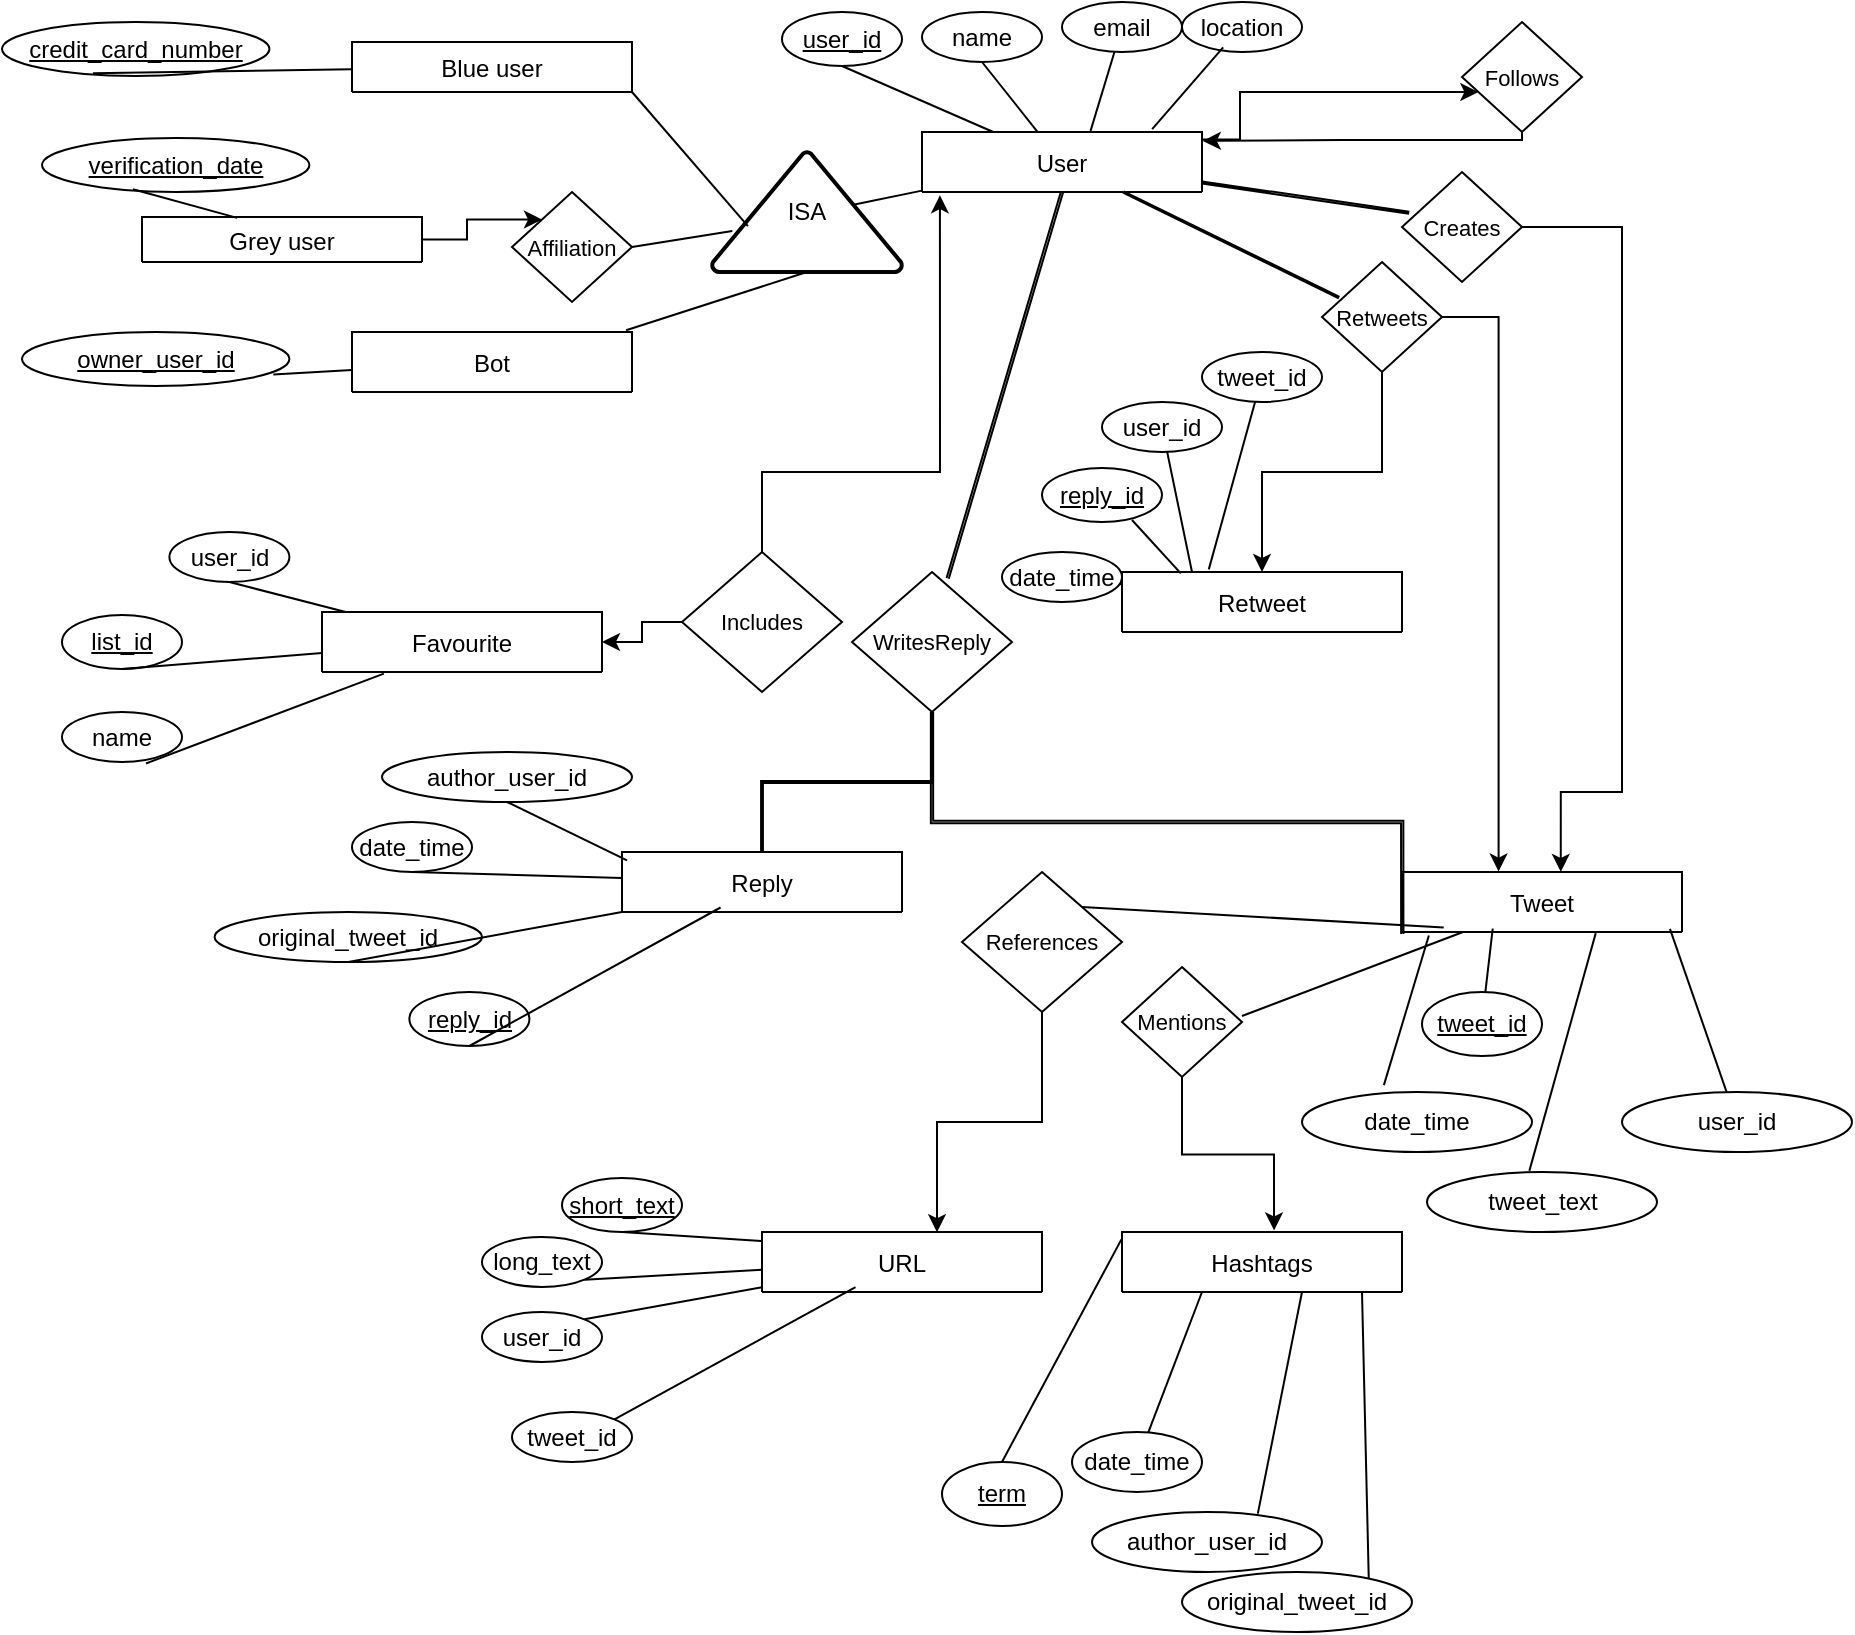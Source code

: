 <mxfile version="21.8.1" type="github">
  <diagram id="NhUPEk0FaMcbmMfJ17T6" name="Page-1">
    <mxGraphModel dx="860" dy="685" grid="1" gridSize="10" guides="1" tooltips="1" connect="1" arrows="1" fold="1" page="1" pageScale="1" pageWidth="850" pageHeight="1100" math="0" shadow="0">
      <root>
        <mxCell id="0" />
        <mxCell id="1" parent="0" />
        <mxCell id="NoShA8FLxkmNSl4R1kDr-106" style="edgeStyle=orthogonalEdgeStyle;rounded=0;orthogonalLoop=1;jettySize=auto;html=1;labelBackgroundColor=default;fontFamily=Helvetica;fontSize=11;fontColor=default;endArrow=classic;strokeColor=default;exitX=0.994;exitY=0.123;exitDx=0;exitDy=0;exitPerimeter=0;" parent="1" source="NoShA8FLxkmNSl4R1kDr-1" target="NoShA8FLxkmNSl4R1kDr-69" edge="1">
          <mxGeometry relative="1" as="geometry">
            <Array as="points">
              <mxPoint x="619" y="74" />
              <mxPoint x="619" y="50" />
            </Array>
          </mxGeometry>
        </mxCell>
        <mxCell id="NoShA8FLxkmNSl4R1kDr-1" value="User" style="swimlane;fontStyle=0;childLayout=stackLayout;horizontal=1;startSize=30;horizontalStack=0;resizeParent=1;resizeParentMax=0;resizeLast=0;collapsible=1;marginBottom=0;" parent="1" vertex="1">
          <mxGeometry x="460" y="70" width="140" height="30" as="geometry" />
        </mxCell>
        <mxCell id="NoShA8FLxkmNSl4R1kDr-7" value="Tweet" style="swimlane;fontStyle=0;childLayout=stackLayout;horizontal=1;startSize=30;horizontalStack=0;resizeParent=1;resizeParentMax=0;resizeLast=0;collapsible=1;marginBottom=0;" parent="1" vertex="1">
          <mxGeometry x="700" y="440" width="140" height="30" as="geometry" />
        </mxCell>
        <mxCell id="NoShA8FLxkmNSl4R1kDr-32" value="Favourite" style="swimlane;fontStyle=0;childLayout=stackLayout;horizontal=1;startSize=30;horizontalStack=0;resizeParent=1;resizeParentMax=0;resizeLast=0;collapsible=1;marginBottom=0;" parent="1" vertex="1">
          <mxGeometry x="160" y="310" width="140" height="30" as="geometry" />
        </mxCell>
        <mxCell id="NoShA8FLxkmNSl4R1kDr-37" value="Blue user" style="swimlane;fontStyle=0;childLayout=stackLayout;horizontal=1;startSize=30;horizontalStack=0;resizeParent=1;resizeParentMax=0;resizeLast=0;collapsible=1;marginBottom=0;" parent="1" vertex="1">
          <mxGeometry x="175" y="25" width="140" height="25" as="geometry" />
        </mxCell>
        <mxCell id="NoShA8FLxkmNSl4R1kDr-129" style="edgeStyle=orthogonalEdgeStyle;rounded=0;orthogonalLoop=1;jettySize=auto;html=1;entryX=0;entryY=0;entryDx=0;entryDy=0;labelBackgroundColor=default;fontFamily=Helvetica;fontSize=11;fontColor=default;endArrow=classic;strokeColor=default;" parent="1" source="NoShA8FLxkmNSl4R1kDr-42" target="NoShA8FLxkmNSl4R1kDr-61" edge="1">
          <mxGeometry relative="1" as="geometry" />
        </mxCell>
        <mxCell id="NoShA8FLxkmNSl4R1kDr-42" value="Grey user" style="swimlane;fontStyle=0;childLayout=stackLayout;horizontal=1;startSize=30;horizontalStack=0;resizeParent=1;resizeParentMax=0;resizeLast=0;collapsible=1;marginBottom=0;" parent="1" vertex="1">
          <mxGeometry x="70" y="112.5" width="140" height="22.5" as="geometry" />
        </mxCell>
        <mxCell id="NoShA8FLxkmNSl4R1kDr-44" value="Bot" style="swimlane;fontStyle=0;childLayout=stackLayout;horizontal=1;startSize=30;horizontalStack=0;resizeParent=1;resizeParentMax=0;resizeLast=0;collapsible=1;marginBottom=0;" parent="1" vertex="1">
          <mxGeometry x="175" y="170" width="140" height="30" as="geometry" />
        </mxCell>
        <mxCell id="NoShA8FLxkmNSl4R1kDr-47" value="ISA" style="strokeWidth=2;html=1;shape=mxgraph.flowchart.extract_or_measurement;whiteSpace=wrap;" parent="1" vertex="1">
          <mxGeometry x="355" y="80" width="95" height="60" as="geometry" />
        </mxCell>
        <mxCell id="NoShA8FLxkmNSl4R1kDr-55" value="" style="endArrow=none;html=1;rounded=0;labelBackgroundColor=default;fontFamily=Helvetica;fontSize=11;fontColor=default;strokeColor=default;entryX=0.189;entryY=0.617;entryDx=0;entryDy=0;entryPerimeter=0;exitX=1;exitY=1;exitDx=0;exitDy=0;" parent="1" target="NoShA8FLxkmNSl4R1kDr-47" edge="1" source="NoShA8FLxkmNSl4R1kDr-37">
          <mxGeometry width="50" height="50" relative="1" as="geometry">
            <mxPoint x="315" y="65" as="sourcePoint" />
            <mxPoint x="365" y="15" as="targetPoint" />
          </mxGeometry>
        </mxCell>
        <mxCell id="NoShA8FLxkmNSl4R1kDr-57" value="" style="endArrow=none;html=1;rounded=0;labelBackgroundColor=default;fontFamily=Helvetica;fontSize=11;fontColor=default;strokeColor=default;exitX=1;exitY=0.5;exitDx=0;exitDy=0;entryX=0.107;entryY=0.659;entryDx=0;entryDy=0;entryPerimeter=0;" parent="1" source="NoShA8FLxkmNSl4R1kDr-61" target="NoShA8FLxkmNSl4R1kDr-47" edge="1">
          <mxGeometry width="50" height="50" relative="1" as="geometry">
            <mxPoint x="325" y="75" as="sourcePoint" />
            <mxPoint x="375" y="125" as="targetPoint" />
          </mxGeometry>
        </mxCell>
        <mxCell id="NoShA8FLxkmNSl4R1kDr-60" value="" style="endArrow=none;html=1;rounded=0;labelBackgroundColor=default;fontFamily=Helvetica;fontSize=11;fontColor=default;strokeColor=default;exitX=0.744;exitY=0.439;exitDx=0;exitDy=0;exitPerimeter=0;" parent="1" source="NoShA8FLxkmNSl4R1kDr-47" target="NoShA8FLxkmNSl4R1kDr-1" edge="1">
          <mxGeometry width="50" height="50" relative="1" as="geometry">
            <mxPoint x="320" y="110" as="sourcePoint" />
            <mxPoint x="377.955" y="162.02" as="targetPoint" />
          </mxGeometry>
        </mxCell>
        <mxCell id="NoShA8FLxkmNSl4R1kDr-61" value="Affiliation" style="rhombus;whiteSpace=wrap;html=1;fontFamily=Helvetica;fontSize=11;fontColor=default;" parent="1" vertex="1">
          <mxGeometry x="255" y="100" width="60" height="55" as="geometry" />
        </mxCell>
        <mxCell id="NoShA8FLxkmNSl4R1kDr-66" value="" style="endArrow=none;html=1;rounded=0;labelBackgroundColor=default;fontFamily=Helvetica;fontSize=11;fontColor=default;strokeColor=default;exitX=0.5;exitY=1;exitDx=0;exitDy=0;exitPerimeter=0;entryX=0.979;entryY=-0.028;entryDx=0;entryDy=0;entryPerimeter=0;" parent="1" source="NoShA8FLxkmNSl4R1kDr-47" edge="1" target="NoShA8FLxkmNSl4R1kDr-44">
          <mxGeometry width="50" height="50" relative="1" as="geometry">
            <mxPoint x="497.52" y="162.42" as="sourcePoint" />
            <mxPoint x="402.5" y="160.0" as="targetPoint" />
          </mxGeometry>
        </mxCell>
        <mxCell id="NoShA8FLxkmNSl4R1kDr-104" style="edgeStyle=orthogonalEdgeStyle;rounded=0;orthogonalLoop=1;jettySize=auto;html=1;entryX=1.003;entryY=0.149;entryDx=0;entryDy=0;entryPerimeter=0;labelBackgroundColor=default;fontFamily=Helvetica;fontSize=11;fontColor=default;endArrow=classic;strokeColor=default;" parent="1" source="NoShA8FLxkmNSl4R1kDr-69" target="NoShA8FLxkmNSl4R1kDr-1" edge="1">
          <mxGeometry relative="1" as="geometry">
            <Array as="points">
              <mxPoint x="760" y="74" />
              <mxPoint x="670" y="74" />
            </Array>
          </mxGeometry>
        </mxCell>
        <mxCell id="NoShA8FLxkmNSl4R1kDr-69" value="Follows" style="rhombus;whiteSpace=wrap;html=1;fontFamily=Helvetica;fontSize=11;fontColor=default;" parent="1" vertex="1">
          <mxGeometry x="730" y="15" width="60" height="55" as="geometry" />
        </mxCell>
        <mxCell id="NoShA8FLxkmNSl4R1kDr-72" value="Reply" style="swimlane;fontStyle=0;childLayout=stackLayout;horizontal=1;startSize=30;horizontalStack=0;resizeParent=1;resizeParentMax=0;resizeLast=0;collapsible=1;marginBottom=0;" parent="1" vertex="1">
          <mxGeometry x="310" y="430" width="140" height="30" as="geometry" />
        </mxCell>
        <mxCell id="NoShA8FLxkmNSl4R1kDr-77" value="Retweet" style="swimlane;fontStyle=0;childLayout=stackLayout;horizontal=1;startSize=30;horizontalStack=0;resizeParent=1;resizeParentMax=0;resizeLast=0;collapsible=1;marginBottom=0;" parent="1" vertex="1">
          <mxGeometry x="560" y="290" width="140" height="30" as="geometry" />
        </mxCell>
        <mxCell id="NoShA8FLxkmNSl4R1kDr-82" value="Hashtags" style="swimlane;fontStyle=0;childLayout=stackLayout;horizontal=1;startSize=30;horizontalStack=0;resizeParent=1;resizeParentMax=0;resizeLast=0;collapsible=1;marginBottom=0;" parent="1" vertex="1">
          <mxGeometry x="560" y="620" width="140" height="30" as="geometry" />
        </mxCell>
        <mxCell id="NoShA8FLxkmNSl4R1kDr-88" value="URL" style="swimlane;fontStyle=0;childLayout=stackLayout;horizontal=1;startSize=30;horizontalStack=0;resizeParent=1;resizeParentMax=0;resizeLast=0;collapsible=1;marginBottom=0;" parent="1" vertex="1">
          <mxGeometry x="380" y="620" width="140" height="30" as="geometry" />
        </mxCell>
        <mxCell id="NoShA8FLxkmNSl4R1kDr-109" style="edgeStyle=orthogonalEdgeStyle;rounded=0;orthogonalLoop=1;jettySize=auto;html=1;entryX=0.567;entryY=-0.002;entryDx=0;entryDy=0;entryPerimeter=0;labelBackgroundColor=default;fontFamily=Helvetica;fontSize=11;fontColor=default;endArrow=classic;strokeColor=default;" parent="1" source="NoShA8FLxkmNSl4R1kDr-94" target="NoShA8FLxkmNSl4R1kDr-7" edge="1">
          <mxGeometry relative="1" as="geometry">
            <Array as="points">
              <mxPoint x="810" y="118" />
              <mxPoint x="810" y="400" />
              <mxPoint x="779" y="400" />
            </Array>
          </mxGeometry>
        </mxCell>
        <mxCell id="NoShA8FLxkmNSl4R1kDr-94" value="Creates" style="rhombus;whiteSpace=wrap;html=1;fontFamily=Helvetica;fontSize=11;fontColor=default;" parent="1" vertex="1">
          <mxGeometry x="700" y="90" width="60" height="55" as="geometry" />
        </mxCell>
        <mxCell id="NoShA8FLxkmNSl4R1kDr-111" style="edgeStyle=orthogonalEdgeStyle;rounded=0;orthogonalLoop=1;jettySize=auto;html=1;labelBackgroundColor=default;fontFamily=Helvetica;fontSize=11;fontColor=default;endArrow=classic;strokeColor=default;shape=link;width=0.924;" parent="1" source="NoShA8FLxkmNSl4R1kDr-95" target="NoShA8FLxkmNSl4R1kDr-72" edge="1">
          <mxGeometry relative="1" as="geometry" />
        </mxCell>
        <mxCell id="NoShA8FLxkmNSl4R1kDr-116" style="edgeStyle=orthogonalEdgeStyle;rounded=0;orthogonalLoop=1;jettySize=auto;html=1;entryX=0.001;entryY=0.033;entryDx=0;entryDy=0;entryPerimeter=0;labelBackgroundColor=default;fontFamily=Helvetica;fontSize=11;fontColor=default;endArrow=classic;strokeColor=default;shape=link;width=1.148;" parent="1" source="NoShA8FLxkmNSl4R1kDr-95" edge="1">
          <mxGeometry relative="1" as="geometry">
            <Array as="points">
              <mxPoint x="465" y="415" />
              <mxPoint x="700" y="415" />
            </Array>
            <mxPoint x="700.14" y="470.99" as="targetPoint" />
          </mxGeometry>
        </mxCell>
        <mxCell id="NoShA8FLxkmNSl4R1kDr-95" value="WritesReply" style="rhombus;whiteSpace=wrap;html=1;fontFamily=Helvetica;fontSize=11;fontColor=default;" parent="1" vertex="1">
          <mxGeometry x="425" y="290" width="80" height="70" as="geometry" />
        </mxCell>
        <mxCell id="NoShA8FLxkmNSl4R1kDr-118" style="edgeStyle=orthogonalEdgeStyle;rounded=0;orthogonalLoop=1;jettySize=auto;html=1;labelBackgroundColor=default;fontFamily=Helvetica;fontSize=11;fontColor=default;endArrow=classic;strokeColor=default;" parent="1" source="NoShA8FLxkmNSl4R1kDr-96" target="NoShA8FLxkmNSl4R1kDr-77" edge="1">
          <mxGeometry relative="1" as="geometry" />
        </mxCell>
        <mxCell id="NoShA8FLxkmNSl4R1kDr-121" style="edgeStyle=orthogonalEdgeStyle;rounded=0;orthogonalLoop=1;jettySize=auto;html=1;entryX=0.345;entryY=-0.007;entryDx=0;entryDy=0;entryPerimeter=0;labelBackgroundColor=default;fontFamily=Helvetica;fontSize=11;fontColor=default;endArrow=classic;strokeColor=default;" parent="1" source="NoShA8FLxkmNSl4R1kDr-96" target="NoShA8FLxkmNSl4R1kDr-7" edge="1">
          <mxGeometry relative="1" as="geometry">
            <Array as="points">
              <mxPoint x="748" y="163" />
            </Array>
          </mxGeometry>
        </mxCell>
        <mxCell id="NoShA8FLxkmNSl4R1kDr-96" value="Retweets" style="rhombus;whiteSpace=wrap;html=1;fontFamily=Helvetica;fontSize=11;fontColor=default;" parent="1" vertex="1">
          <mxGeometry x="660" y="135" width="60" height="55" as="geometry" />
        </mxCell>
        <mxCell id="NoShA8FLxkmNSl4R1kDr-123" style="edgeStyle=orthogonalEdgeStyle;rounded=0;orthogonalLoop=1;jettySize=auto;html=1;labelBackgroundColor=default;fontFamily=Helvetica;fontSize=11;fontColor=default;endArrow=classic;strokeColor=default;entryX=0.543;entryY=-0.027;entryDx=0;entryDy=0;entryPerimeter=0;" parent="1" source="NoShA8FLxkmNSl4R1kDr-97" target="NoShA8FLxkmNSl4R1kDr-82" edge="1">
          <mxGeometry relative="1" as="geometry" />
        </mxCell>
        <mxCell id="NoShA8FLxkmNSl4R1kDr-97" value="Mentions" style="rhombus;whiteSpace=wrap;html=1;fontFamily=Helvetica;fontSize=11;fontColor=default;" parent="1" vertex="1">
          <mxGeometry x="560" y="487.5" width="60" height="55" as="geometry" />
        </mxCell>
        <mxCell id="NoShA8FLxkmNSl4R1kDr-125" style="edgeStyle=orthogonalEdgeStyle;rounded=0;orthogonalLoop=1;jettySize=auto;html=1;entryX=0.625;entryY=0.004;entryDx=0;entryDy=0;entryPerimeter=0;labelBackgroundColor=default;fontFamily=Helvetica;fontSize=11;fontColor=default;endArrow=classic;strokeColor=default;" parent="1" source="NoShA8FLxkmNSl4R1kDr-98" target="NoShA8FLxkmNSl4R1kDr-88" edge="1">
          <mxGeometry relative="1" as="geometry" />
        </mxCell>
        <mxCell id="NoShA8FLxkmNSl4R1kDr-98" value="References" style="rhombus;whiteSpace=wrap;html=1;fontFamily=Helvetica;fontSize=11;fontColor=default;" parent="1" vertex="1">
          <mxGeometry x="480" y="440" width="80" height="70" as="geometry" />
        </mxCell>
        <mxCell id="NoShA8FLxkmNSl4R1kDr-127" style="edgeStyle=orthogonalEdgeStyle;rounded=0;orthogonalLoop=1;jettySize=auto;html=1;labelBackgroundColor=default;fontFamily=Helvetica;fontSize=11;fontColor=default;endArrow=classic;strokeColor=default;" parent="1" source="NoShA8FLxkmNSl4R1kDr-99" target="NoShA8FLxkmNSl4R1kDr-32" edge="1">
          <mxGeometry relative="1" as="geometry" />
        </mxCell>
        <mxCell id="NoShA8FLxkmNSl4R1kDr-130" style="edgeStyle=orthogonalEdgeStyle;rounded=0;orthogonalLoop=1;jettySize=auto;html=1;labelBackgroundColor=default;fontFamily=Helvetica;fontSize=11;fontColor=default;endArrow=classic;strokeColor=default;entryX=0.064;entryY=1.053;entryDx=0;entryDy=0;entryPerimeter=0;" parent="1" source="NoShA8FLxkmNSl4R1kDr-99" target="NoShA8FLxkmNSl4R1kDr-1" edge="1">
          <mxGeometry relative="1" as="geometry">
            <mxPoint x="487" y="130" as="targetPoint" />
            <Array as="points">
              <mxPoint x="380" y="240" />
              <mxPoint x="469" y="240" />
            </Array>
          </mxGeometry>
        </mxCell>
        <mxCell id="NoShA8FLxkmNSl4R1kDr-99" value="Includes" style="rhombus;whiteSpace=wrap;html=1;fontFamily=Helvetica;fontSize=11;fontColor=default;" parent="1" vertex="1">
          <mxGeometry x="340" y="280" width="80" height="70" as="geometry" />
        </mxCell>
        <mxCell id="NoShA8FLxkmNSl4R1kDr-108" value="" style="endArrow=none;html=1;rounded=0;labelBackgroundColor=default;fontFamily=Helvetica;fontSize=11;fontColor=default;strokeColor=default;entryX=0.06;entryY=0.37;entryDx=0;entryDy=0;entryPerimeter=0;shape=link;width=1.011;" parent="1" source="NoShA8FLxkmNSl4R1kDr-1" target="NoShA8FLxkmNSl4R1kDr-94" edge="1">
          <mxGeometry width="50" height="50" relative="1" as="geometry">
            <mxPoint x="621" y="122" as="sourcePoint" />
            <mxPoint x="689.32" y="121.679" as="targetPoint" />
          </mxGeometry>
        </mxCell>
        <mxCell id="NoShA8FLxkmNSl4R1kDr-110" value="" style="endArrow=none;html=1;rounded=0;labelBackgroundColor=default;fontFamily=Helvetica;fontSize=11;fontColor=default;strokeColor=default;exitX=0.5;exitY=1;exitDx=0;exitDy=0;entryX=0.598;entryY=0.046;entryDx=0;entryDy=0;entryPerimeter=0;shape=link;width=-1.163;" parent="1" source="NoShA8FLxkmNSl4R1kDr-1" target="NoShA8FLxkmNSl4R1kDr-95" edge="1">
          <mxGeometry width="50" height="50" relative="1" as="geometry">
            <mxPoint x="563.86" y="130.81" as="sourcePoint" />
            <mxPoint x="407.5" y="205" as="targetPoint" />
          </mxGeometry>
        </mxCell>
        <mxCell id="NoShA8FLxkmNSl4R1kDr-119" value="" style="endArrow=none;html=1;rounded=0;labelBackgroundColor=default;fontFamily=Helvetica;fontSize=11;fontColor=default;strokeColor=default;entryX=0.143;entryY=0.324;entryDx=0;entryDy=0;entryPerimeter=0;shape=link;width=-0.794;" parent="1" source="NoShA8FLxkmNSl4R1kDr-1" target="NoShA8FLxkmNSl4R1kDr-96" edge="1">
          <mxGeometry width="50" height="50" relative="1" as="geometry">
            <mxPoint x="620" y="115" as="sourcePoint" />
            <mxPoint x="702.62" y="145.0" as="targetPoint" />
          </mxGeometry>
        </mxCell>
        <mxCell id="NoShA8FLxkmNSl4R1kDr-122" value="" style="endArrow=none;html=1;rounded=0;labelBackgroundColor=default;fontFamily=Helvetica;fontSize=11;fontColor=default;strokeColor=default;" parent="1" source="NoShA8FLxkmNSl4R1kDr-7" edge="1">
          <mxGeometry width="50" height="50" relative="1" as="geometry">
            <mxPoint x="700" y="513.6" as="sourcePoint" />
            <mxPoint x="620" y="512" as="targetPoint" />
          </mxGeometry>
        </mxCell>
        <mxCell id="NoShA8FLxkmNSl4R1kDr-124" value="" style="endArrow=none;html=1;rounded=0;labelBackgroundColor=default;fontFamily=Helvetica;fontSize=11;fontColor=default;strokeColor=default;exitX=0.149;exitY=0.924;exitDx=0;exitDy=0;exitPerimeter=0;entryX=1;entryY=0;entryDx=0;entryDy=0;" parent="1" source="NoShA8FLxkmNSl4R1kDr-7" target="NoShA8FLxkmNSl4R1kDr-98" edge="1">
          <mxGeometry width="50" height="50" relative="1" as="geometry">
            <mxPoint x="699.02" y="497.45" as="sourcePoint" />
            <mxPoint x="540.98" y="460" as="targetPoint" />
          </mxGeometry>
        </mxCell>
        <mxCell id="Ekl_bZAu5pBXoRuvaroH-1" value="user_id" style="ellipse;whiteSpace=wrap;html=1;align=center;fontStyle=4;" vertex="1" parent="1">
          <mxGeometry x="390" y="10" width="60" height="27" as="geometry" />
        </mxCell>
        <mxCell id="Ekl_bZAu5pBXoRuvaroH-2" value="" style="endArrow=none;html=1;rounded=0;labelBackgroundColor=default;fontFamily=Helvetica;fontSize=11;fontColor=default;strokeColor=default;exitX=0.5;exitY=1;exitDx=0;exitDy=0;" edge="1" parent="1" source="Ekl_bZAu5pBXoRuvaroH-1" target="NoShA8FLxkmNSl4R1kDr-1">
          <mxGeometry width="50" height="50" relative="1" as="geometry">
            <mxPoint x="436" y="116" as="sourcePoint" />
            <mxPoint x="490" y="133" as="targetPoint" />
          </mxGeometry>
        </mxCell>
        <mxCell id="Ekl_bZAu5pBXoRuvaroH-3" value="name" style="ellipse;whiteSpace=wrap;html=1;align=center;" vertex="1" parent="1">
          <mxGeometry x="460" y="10" width="60" height="25" as="geometry" />
        </mxCell>
        <mxCell id="Ekl_bZAu5pBXoRuvaroH-4" value="" style="endArrow=none;html=1;rounded=0;labelBackgroundColor=default;fontFamily=Helvetica;fontSize=11;fontColor=default;strokeColor=default;exitX=0.5;exitY=1;exitDx=0;exitDy=0;entryX=0.414;entryY=0.005;entryDx=0;entryDy=0;entryPerimeter=0;" edge="1" parent="1" source="Ekl_bZAu5pBXoRuvaroH-3" target="NoShA8FLxkmNSl4R1kDr-1">
          <mxGeometry width="50" height="50" relative="1" as="geometry">
            <mxPoint x="520" y="40" as="sourcePoint" />
            <mxPoint x="567" y="73" as="targetPoint" />
          </mxGeometry>
        </mxCell>
        <mxCell id="Ekl_bZAu5pBXoRuvaroH-5" value="email" style="ellipse;whiteSpace=wrap;html=1;align=center;" vertex="1" parent="1">
          <mxGeometry x="530" y="5" width="60" height="25" as="geometry" />
        </mxCell>
        <mxCell id="Ekl_bZAu5pBXoRuvaroH-6" value="" style="endArrow=none;html=1;rounded=0;labelBackgroundColor=default;fontFamily=Helvetica;fontSize=11;fontColor=default;strokeColor=default;entryX=0.602;entryY=-0.019;entryDx=0;entryDy=0;entryPerimeter=0;" edge="1" parent="1" source="Ekl_bZAu5pBXoRuvaroH-5" target="NoShA8FLxkmNSl4R1kDr-1">
          <mxGeometry width="50" height="50" relative="1" as="geometry">
            <mxPoint x="540" y="45" as="sourcePoint" />
            <mxPoint x="548" y="80" as="targetPoint" />
          </mxGeometry>
        </mxCell>
        <mxCell id="Ekl_bZAu5pBXoRuvaroH-7" value="location" style="ellipse;whiteSpace=wrap;html=1;align=center;" vertex="1" parent="1">
          <mxGeometry x="590" y="5" width="60" height="25" as="geometry" />
        </mxCell>
        <mxCell id="Ekl_bZAu5pBXoRuvaroH-8" value="" style="endArrow=none;html=1;rounded=0;labelBackgroundColor=default;fontFamily=Helvetica;fontSize=11;fontColor=default;strokeColor=default;entryX=0.822;entryY=-0.048;entryDx=0;entryDy=0;entryPerimeter=0;exitX=0.343;exitY=0.909;exitDx=0;exitDy=0;exitPerimeter=0;" edge="1" parent="1" source="Ekl_bZAu5pBXoRuvaroH-7" target="NoShA8FLxkmNSl4R1kDr-1">
          <mxGeometry width="50" height="50" relative="1" as="geometry">
            <mxPoint x="600" y="45" as="sourcePoint" />
            <mxPoint x="624" y="69" as="targetPoint" />
          </mxGeometry>
        </mxCell>
        <mxCell id="Ekl_bZAu5pBXoRuvaroH-9" value="date_time" style="ellipse;whiteSpace=wrap;html=1;align=center;" vertex="1" parent="1">
          <mxGeometry x="500" y="280" width="60" height="25" as="geometry" />
        </mxCell>
        <mxCell id="Ekl_bZAu5pBXoRuvaroH-10" value="" style="endArrow=none;html=1;rounded=0;labelBackgroundColor=default;fontFamily=Helvetica;fontSize=11;fontColor=default;strokeColor=default;" edge="1" parent="1" source="Ekl_bZAu5pBXoRuvaroH-9" target="NoShA8FLxkmNSl4R1kDr-77">
          <mxGeometry width="50" height="50" relative="1" as="geometry">
            <mxPoint x="680" y="266" as="sourcePoint" />
            <mxPoint x="704" y="290" as="targetPoint" />
          </mxGeometry>
        </mxCell>
        <mxCell id="Ekl_bZAu5pBXoRuvaroH-12" value="user_id" style="ellipse;whiteSpace=wrap;html=1;align=center;" vertex="1" parent="1">
          <mxGeometry x="550" y="205" width="60" height="25" as="geometry" />
        </mxCell>
        <mxCell id="Ekl_bZAu5pBXoRuvaroH-13" value="" style="endArrow=none;html=1;rounded=0;labelBackgroundColor=default;fontFamily=Helvetica;fontSize=11;fontColor=default;strokeColor=default;entryX=0.25;entryY=0;entryDx=0;entryDy=0;" edge="1" parent="1" source="Ekl_bZAu5pBXoRuvaroH-12" target="NoShA8FLxkmNSl4R1kDr-77">
          <mxGeometry width="50" height="50" relative="1" as="geometry">
            <mxPoint x="540" y="210" as="sourcePoint" />
            <mxPoint x="564" y="234" as="targetPoint" />
          </mxGeometry>
        </mxCell>
        <mxCell id="Ekl_bZAu5pBXoRuvaroH-14" value="tweet_id" style="ellipse;whiteSpace=wrap;html=1;align=center;" vertex="1" parent="1">
          <mxGeometry x="600" y="180" width="60" height="25" as="geometry" />
        </mxCell>
        <mxCell id="Ekl_bZAu5pBXoRuvaroH-15" value="" style="endArrow=none;html=1;rounded=0;labelBackgroundColor=default;fontFamily=Helvetica;fontSize=11;fontColor=default;strokeColor=default;entryX=0.31;entryY=-0.044;entryDx=0;entryDy=0;entryPerimeter=0;" edge="1" parent="1" source="Ekl_bZAu5pBXoRuvaroH-14" target="NoShA8FLxkmNSl4R1kDr-77">
          <mxGeometry width="50" height="50" relative="1" as="geometry">
            <mxPoint x="590" y="175" as="sourcePoint" />
            <mxPoint x="645" y="205" as="targetPoint" />
          </mxGeometry>
        </mxCell>
        <mxCell id="Ekl_bZAu5pBXoRuvaroH-16" value="reply_id" style="ellipse;whiteSpace=wrap;html=1;align=center;fontStyle=4;" vertex="1" parent="1">
          <mxGeometry x="520" y="238" width="60" height="27" as="geometry" />
        </mxCell>
        <mxCell id="Ekl_bZAu5pBXoRuvaroH-17" value="" style="endArrow=none;html=1;rounded=0;labelBackgroundColor=default;fontFamily=Helvetica;fontSize=11;fontColor=default;strokeColor=default;entryX=0.75;entryY=0.963;entryDx=0;entryDy=0;entryPerimeter=0;exitX=0.21;exitY=0.022;exitDx=0;exitDy=0;exitPerimeter=0;" edge="1" parent="1" source="NoShA8FLxkmNSl4R1kDr-77" target="Ekl_bZAu5pBXoRuvaroH-16">
          <mxGeometry width="50" height="50" relative="1" as="geometry">
            <mxPoint x="716.053" y="410" as="sourcePoint" />
            <mxPoint x="615" y="250" as="targetPoint" />
          </mxGeometry>
        </mxCell>
        <mxCell id="Ekl_bZAu5pBXoRuvaroH-19" value="credit_card_number" style="ellipse;whiteSpace=wrap;html=1;align=center;fontStyle=4;" vertex="1" parent="1">
          <mxGeometry y="15" width="133.7" height="27" as="geometry" />
        </mxCell>
        <mxCell id="Ekl_bZAu5pBXoRuvaroH-20" value="" style="endArrow=none;html=1;rounded=0;labelBackgroundColor=default;fontFamily=Helvetica;fontSize=11;fontColor=default;strokeColor=default;exitX=0.34;exitY=0.949;exitDx=0;exitDy=0;exitPerimeter=0;" edge="1" parent="1" source="Ekl_bZAu5pBXoRuvaroH-19" target="NoShA8FLxkmNSl4R1kDr-37">
          <mxGeometry width="50" height="50" relative="1" as="geometry">
            <mxPoint x="-10.0" y="25.66" as="sourcePoint" />
            <mxPoint x="209.7" y="80" as="targetPoint" />
          </mxGeometry>
        </mxCell>
        <mxCell id="Ekl_bZAu5pBXoRuvaroH-21" value="verification_date" style="ellipse;whiteSpace=wrap;html=1;align=center;fontStyle=4;" vertex="1" parent="1">
          <mxGeometry x="20" y="73" width="133.7" height="27" as="geometry" />
        </mxCell>
        <mxCell id="Ekl_bZAu5pBXoRuvaroH-22" value="" style="endArrow=none;html=1;rounded=0;labelBackgroundColor=default;fontFamily=Helvetica;fontSize=11;fontColor=default;strokeColor=default;exitX=0.34;exitY=0.949;exitDx=0;exitDy=0;exitPerimeter=0;entryX=0.34;entryY=0.02;entryDx=0;entryDy=0;entryPerimeter=0;" edge="1" parent="1" source="Ekl_bZAu5pBXoRuvaroH-21" target="NoShA8FLxkmNSl4R1kDr-42">
          <mxGeometry width="50" height="50" relative="1" as="geometry">
            <mxPoint x="-5.684e-14" y="63.66" as="sourcePoint" />
            <mxPoint x="185" y="77" as="targetPoint" />
          </mxGeometry>
        </mxCell>
        <mxCell id="Ekl_bZAu5pBXoRuvaroH-23" value="owner_user_id" style="ellipse;whiteSpace=wrap;html=1;align=center;fontStyle=4;" vertex="1" parent="1">
          <mxGeometry x="10" y="170" width="133.7" height="27" as="geometry" />
        </mxCell>
        <mxCell id="Ekl_bZAu5pBXoRuvaroH-24" value="" style="endArrow=none;html=1;rounded=0;labelBackgroundColor=default;fontFamily=Helvetica;fontSize=11;fontColor=default;strokeColor=default;exitX=0.94;exitY=0.786;exitDx=0;exitDy=0;exitPerimeter=0;" edge="1" parent="1" source="Ekl_bZAu5pBXoRuvaroH-23" target="NoShA8FLxkmNSl4R1kDr-44">
          <mxGeometry width="50" height="50" relative="1" as="geometry">
            <mxPoint x="10.0" y="170.66" as="sourcePoint" />
            <mxPoint x="128" y="220" as="targetPoint" />
          </mxGeometry>
        </mxCell>
        <mxCell id="Ekl_bZAu5pBXoRuvaroH-25" value="list_id" style="ellipse;whiteSpace=wrap;html=1;align=center;fontStyle=4;" vertex="1" parent="1">
          <mxGeometry x="30" y="311.5" width="60" height="27" as="geometry" />
        </mxCell>
        <mxCell id="Ekl_bZAu5pBXoRuvaroH-26" value="" style="endArrow=none;html=1;rounded=0;labelBackgroundColor=default;fontFamily=Helvetica;fontSize=11;fontColor=default;strokeColor=default;exitX=0.5;exitY=1;exitDx=0;exitDy=0;" edge="1" parent="1" source="Ekl_bZAu5pBXoRuvaroH-25" target="NoShA8FLxkmNSl4R1kDr-32">
          <mxGeometry width="50" height="50" relative="1" as="geometry">
            <mxPoint x="136" y="371" as="sourcePoint" />
            <mxPoint x="196" y="325" as="targetPoint" />
          </mxGeometry>
        </mxCell>
        <mxCell id="Ekl_bZAu5pBXoRuvaroH-27" value="name" style="ellipse;whiteSpace=wrap;html=1;align=center;" vertex="1" parent="1">
          <mxGeometry x="30" y="360" width="60" height="25" as="geometry" />
        </mxCell>
        <mxCell id="Ekl_bZAu5pBXoRuvaroH-28" value="" style="endArrow=none;html=1;rounded=0;labelBackgroundColor=default;fontFamily=Helvetica;fontSize=11;fontColor=default;strokeColor=default;exitX=0.7;exitY=1.029;exitDx=0;exitDy=0;entryX=0.221;entryY=1.028;entryDx=0;entryDy=0;entryPerimeter=0;exitPerimeter=0;" edge="1" parent="1" source="Ekl_bZAu5pBXoRuvaroH-27" target="NoShA8FLxkmNSl4R1kDr-32">
          <mxGeometry width="50" height="50" relative="1" as="geometry">
            <mxPoint x="-193" y="602.5" as="sourcePoint" />
            <mxPoint x="175" y="350" as="targetPoint" />
          </mxGeometry>
        </mxCell>
        <mxCell id="Ekl_bZAu5pBXoRuvaroH-29" value="user_id" style="ellipse;whiteSpace=wrap;html=1;align=center;" vertex="1" parent="1">
          <mxGeometry x="83.7" y="270" width="60" height="25" as="geometry" />
        </mxCell>
        <mxCell id="Ekl_bZAu5pBXoRuvaroH-30" value="" style="endArrow=none;html=1;rounded=0;labelBackgroundColor=default;fontFamily=Helvetica;fontSize=11;fontColor=default;strokeColor=default;exitX=0.5;exitY=1;exitDx=0;exitDy=0;" edge="1" parent="1" source="Ekl_bZAu5pBXoRuvaroH-29" target="NoShA8FLxkmNSl4R1kDr-32">
          <mxGeometry width="50" height="50" relative="1" as="geometry">
            <mxPoint x="80" y="370" as="sourcePoint" />
            <mxPoint x="78" y="400" as="targetPoint" />
          </mxGeometry>
        </mxCell>
        <mxCell id="Ekl_bZAu5pBXoRuvaroH-31" value="date_time" style="ellipse;whiteSpace=wrap;html=1;align=center;" vertex="1" parent="1">
          <mxGeometry x="175" y="415" width="60" height="25" as="geometry" />
        </mxCell>
        <mxCell id="Ekl_bZAu5pBXoRuvaroH-32" value="" style="endArrow=none;html=1;rounded=0;labelBackgroundColor=default;fontFamily=Helvetica;fontSize=11;fontColor=default;strokeColor=default;exitX=0.5;exitY=1;exitDx=0;exitDy=0;" edge="1" parent="1" source="Ekl_bZAu5pBXoRuvaroH-31" target="NoShA8FLxkmNSl4R1kDr-72">
          <mxGeometry width="50" height="50" relative="1" as="geometry">
            <mxPoint x="206.3" y="500" as="sourcePoint" />
            <mxPoint x="298.3" y="440" as="targetPoint" />
          </mxGeometry>
        </mxCell>
        <mxCell id="Ekl_bZAu5pBXoRuvaroH-33" value="author_user_id" style="ellipse;whiteSpace=wrap;html=1;align=center;" vertex="1" parent="1">
          <mxGeometry x="190" y="380" width="125" height="25" as="geometry" />
        </mxCell>
        <mxCell id="Ekl_bZAu5pBXoRuvaroH-34" value="" style="endArrow=none;html=1;rounded=0;labelBackgroundColor=default;fontFamily=Helvetica;fontSize=11;fontColor=default;strokeColor=default;exitX=0.5;exitY=1;exitDx=0;exitDy=0;entryX=0.018;entryY=0.141;entryDx=0;entryDy=0;entryPerimeter=0;" edge="1" parent="1" source="Ekl_bZAu5pBXoRuvaroH-33" target="NoShA8FLxkmNSl4R1kDr-72">
          <mxGeometry width="50" height="50" relative="1" as="geometry">
            <mxPoint x="100" y="390" as="sourcePoint" />
            <mxPoint x="192" y="330" as="targetPoint" />
          </mxGeometry>
        </mxCell>
        <mxCell id="Ekl_bZAu5pBXoRuvaroH-37" value="original_tweet_id" style="ellipse;whiteSpace=wrap;html=1;align=center;" vertex="1" parent="1">
          <mxGeometry x="106.3" y="460" width="133.7" height="25" as="geometry" />
        </mxCell>
        <mxCell id="Ekl_bZAu5pBXoRuvaroH-38" value="" style="endArrow=none;html=1;rounded=0;labelBackgroundColor=default;fontFamily=Helvetica;fontSize=11;fontColor=default;strokeColor=default;exitX=0.5;exitY=1;exitDx=0;exitDy=0;entryX=0;entryY=1;entryDx=0;entryDy=0;" edge="1" parent="1" source="Ekl_bZAu5pBXoRuvaroH-37" target="NoShA8FLxkmNSl4R1kDr-72">
          <mxGeometry width="50" height="50" relative="1" as="geometry">
            <mxPoint x="175" y="571" as="sourcePoint" />
            <mxPoint x="278.7" y="550" as="targetPoint" />
          </mxGeometry>
        </mxCell>
        <mxCell id="Ekl_bZAu5pBXoRuvaroH-39" value="reply_id" style="ellipse;whiteSpace=wrap;html=1;align=center;fontStyle=4;" vertex="1" parent="1">
          <mxGeometry x="203.7" y="500" width="60" height="27" as="geometry" />
        </mxCell>
        <mxCell id="Ekl_bZAu5pBXoRuvaroH-40" value="" style="endArrow=none;html=1;rounded=0;labelBackgroundColor=default;fontFamily=Helvetica;fontSize=11;fontColor=default;strokeColor=default;exitX=0.5;exitY=1;exitDx=0;exitDy=0;entryX=0.352;entryY=0.925;entryDx=0;entryDy=0;entryPerimeter=0;" edge="1" parent="1" source="Ekl_bZAu5pBXoRuvaroH-39" target="NoShA8FLxkmNSl4R1kDr-72">
          <mxGeometry width="50" height="50" relative="1" as="geometry">
            <mxPoint x="266" y="596.5" as="sourcePoint" />
            <mxPoint x="349.48" y="488.68" as="targetPoint" />
          </mxGeometry>
        </mxCell>
        <mxCell id="Ekl_bZAu5pBXoRuvaroH-41" value="short_text" style="ellipse;whiteSpace=wrap;html=1;align=center;fontStyle=4;" vertex="1" parent="1">
          <mxGeometry x="280" y="593" width="60" height="27" as="geometry" />
        </mxCell>
        <mxCell id="Ekl_bZAu5pBXoRuvaroH-42" value="" style="endArrow=none;html=1;rounded=0;labelBackgroundColor=default;fontFamily=Helvetica;fontSize=11;fontColor=default;strokeColor=default;exitX=0.5;exitY=1;exitDx=0;exitDy=0;entryX=-0.003;entryY=0.152;entryDx=0;entryDy=0;entryPerimeter=0;" edge="1" parent="1" source="Ekl_bZAu5pBXoRuvaroH-41" target="NoShA8FLxkmNSl4R1kDr-88">
          <mxGeometry width="50" height="50" relative="1" as="geometry">
            <mxPoint x="287" y="888.5" as="sourcePoint" />
            <mxPoint x="380" y="750" as="targetPoint" />
          </mxGeometry>
        </mxCell>
        <mxCell id="Ekl_bZAu5pBXoRuvaroH-44" value="" style="endArrow=none;html=1;rounded=0;labelBackgroundColor=default;fontFamily=Helvetica;fontSize=11;fontColor=default;strokeColor=default;exitX=1;exitY=1;exitDx=0;exitDy=0;" edge="1" parent="1" source="Ekl_bZAu5pBXoRuvaroH-45" target="NoShA8FLxkmNSl4R1kDr-88">
          <mxGeometry width="50" height="50" relative="1" as="geometry">
            <mxPoint x="240" y="667" as="sourcePoint" />
            <mxPoint x="446.3" y="664.013" as="targetPoint" />
          </mxGeometry>
        </mxCell>
        <mxCell id="Ekl_bZAu5pBXoRuvaroH-45" value="long_text" style="ellipse;whiteSpace=wrap;html=1;align=center;" vertex="1" parent="1">
          <mxGeometry x="240" y="622.5" width="60" height="25" as="geometry" />
        </mxCell>
        <mxCell id="Ekl_bZAu5pBXoRuvaroH-46" value="user_id" style="ellipse;whiteSpace=wrap;html=1;align=center;" vertex="1" parent="1">
          <mxGeometry x="240" y="660" width="60" height="25" as="geometry" />
        </mxCell>
        <mxCell id="Ekl_bZAu5pBXoRuvaroH-47" value="tweet_id" style="ellipse;whiteSpace=wrap;html=1;align=center;" vertex="1" parent="1">
          <mxGeometry x="255" y="710" width="60" height="25" as="geometry" />
        </mxCell>
        <mxCell id="Ekl_bZAu5pBXoRuvaroH-48" value="" style="endArrow=none;html=1;rounded=0;labelBackgroundColor=default;fontFamily=Helvetica;fontSize=11;fontColor=default;strokeColor=default;exitX=1;exitY=0;exitDx=0;exitDy=0;" edge="1" parent="1" source="Ekl_bZAu5pBXoRuvaroH-46" target="NoShA8FLxkmNSl4R1kDr-88">
          <mxGeometry width="50" height="50" relative="1" as="geometry">
            <mxPoint x="242" y="651" as="sourcePoint" />
            <mxPoint x="390" y="647" as="targetPoint" />
          </mxGeometry>
        </mxCell>
        <mxCell id="Ekl_bZAu5pBXoRuvaroH-49" value="" style="endArrow=none;html=1;rounded=0;labelBackgroundColor=default;fontFamily=Helvetica;fontSize=11;fontColor=default;strokeColor=default;exitX=1;exitY=0;exitDx=0;exitDy=0;entryX=0.334;entryY=0.92;entryDx=0;entryDy=0;entryPerimeter=0;" edge="1" parent="1" source="Ekl_bZAu5pBXoRuvaroH-47" target="NoShA8FLxkmNSl4R1kDr-88">
          <mxGeometry width="50" height="50" relative="1" as="geometry">
            <mxPoint x="252" y="704" as="sourcePoint" />
            <mxPoint x="407" y="660" as="targetPoint" />
          </mxGeometry>
        </mxCell>
        <mxCell id="Ekl_bZAu5pBXoRuvaroH-51" value="term" style="ellipse;whiteSpace=wrap;html=1;align=center;fontStyle=4;" vertex="1" parent="1">
          <mxGeometry x="470" y="735" width="60" height="32" as="geometry" />
        </mxCell>
        <mxCell id="Ekl_bZAu5pBXoRuvaroH-52" value="" style="endArrow=none;html=1;rounded=0;labelBackgroundColor=default;fontFamily=Helvetica;fontSize=11;fontColor=default;strokeColor=default;exitX=0.5;exitY=0;exitDx=0;exitDy=0;entryX=-0.002;entryY=0.123;entryDx=0;entryDy=0;entryPerimeter=0;" edge="1" parent="1" source="Ekl_bZAu5pBXoRuvaroH-51" target="NoShA8FLxkmNSl4R1kDr-82">
          <mxGeometry width="50" height="50" relative="1" as="geometry">
            <mxPoint x="447" y="1033.5" as="sourcePoint" />
            <mxPoint x="540" y="770" as="targetPoint" />
          </mxGeometry>
        </mxCell>
        <mxCell id="Ekl_bZAu5pBXoRuvaroH-53" value="date_time" style="ellipse;whiteSpace=wrap;html=1;align=center;" vertex="1" parent="1">
          <mxGeometry x="535" y="720" width="65" height="30" as="geometry" />
        </mxCell>
        <mxCell id="Ekl_bZAu5pBXoRuvaroH-54" value="author_user_id" style="ellipse;whiteSpace=wrap;html=1;align=center;" vertex="1" parent="1">
          <mxGeometry x="545" y="760" width="115" height="30" as="geometry" />
        </mxCell>
        <mxCell id="Ekl_bZAu5pBXoRuvaroH-55" value="original_tweet_id" style="ellipse;whiteSpace=wrap;html=1;align=center;" vertex="1" parent="1">
          <mxGeometry x="590" y="790" width="115" height="30" as="geometry" />
        </mxCell>
        <mxCell id="Ekl_bZAu5pBXoRuvaroH-56" value="" style="endArrow=none;html=1;rounded=0;labelBackgroundColor=default;fontFamily=Helvetica;fontSize=11;fontColor=default;strokeColor=default;" edge="1" parent="1" source="Ekl_bZAu5pBXoRuvaroH-53">
          <mxGeometry width="50" height="50" relative="1" as="geometry">
            <mxPoint x="480" y="748" as="sourcePoint" />
            <mxPoint x="600" y="650" as="targetPoint" />
          </mxGeometry>
        </mxCell>
        <mxCell id="Ekl_bZAu5pBXoRuvaroH-57" value="" style="endArrow=none;html=1;rounded=0;labelBackgroundColor=default;fontFamily=Helvetica;fontSize=11;fontColor=default;strokeColor=default;exitX=0.721;exitY=0.027;exitDx=0;exitDy=0;exitPerimeter=0;" edge="1" parent="1" source="Ekl_bZAu5pBXoRuvaroH-54">
          <mxGeometry width="50" height="50" relative="1" as="geometry">
            <mxPoint x="575" y="730" as="sourcePoint" />
            <mxPoint x="650" y="650" as="targetPoint" />
          </mxGeometry>
        </mxCell>
        <mxCell id="Ekl_bZAu5pBXoRuvaroH-58" value="" style="endArrow=none;html=1;rounded=0;labelBackgroundColor=default;fontFamily=Helvetica;fontSize=11;fontColor=default;strokeColor=default;exitX=0.812;exitY=0.113;exitDx=0;exitDy=0;exitPerimeter=0;" edge="1" parent="1" source="Ekl_bZAu5pBXoRuvaroH-55">
          <mxGeometry width="50" height="50" relative="1" as="geometry">
            <mxPoint x="585" y="740" as="sourcePoint" />
            <mxPoint x="680" y="650" as="targetPoint" />
          </mxGeometry>
        </mxCell>
        <mxCell id="Ekl_bZAu5pBXoRuvaroH-59" value="date_time" style="ellipse;whiteSpace=wrap;html=1;align=center;" vertex="1" parent="1">
          <mxGeometry x="650" y="550" width="115" height="30" as="geometry" />
        </mxCell>
        <mxCell id="Ekl_bZAu5pBXoRuvaroH-60" value="tweet_id" style="ellipse;whiteSpace=wrap;html=1;align=center;fontStyle=4;" vertex="1" parent="1">
          <mxGeometry x="710" y="500" width="60" height="32" as="geometry" />
        </mxCell>
        <mxCell id="Ekl_bZAu5pBXoRuvaroH-61" value="tweet_text" style="ellipse;whiteSpace=wrap;html=1;align=center;" vertex="1" parent="1">
          <mxGeometry x="712.5" y="590" width="115" height="30" as="geometry" />
        </mxCell>
        <mxCell id="Ekl_bZAu5pBXoRuvaroH-62" value="user_id" style="ellipse;whiteSpace=wrap;html=1;align=center;" vertex="1" parent="1">
          <mxGeometry x="810" y="550" width="115" height="30" as="geometry" />
        </mxCell>
        <mxCell id="Ekl_bZAu5pBXoRuvaroH-63" value="" style="endArrow=none;html=1;rounded=0;labelBackgroundColor=default;fontFamily=Helvetica;fontSize=11;fontColor=default;strokeColor=default;exitX=0.096;exitY=1.057;exitDx=0;exitDy=0;exitPerimeter=0;entryX=0.356;entryY=-0.114;entryDx=0;entryDy=0;entryPerimeter=0;" edge="1" parent="1" source="NoShA8FLxkmNSl4R1kDr-7" target="Ekl_bZAu5pBXoRuvaroH-59">
          <mxGeometry width="50" height="50" relative="1" as="geometry">
            <mxPoint x="750.54" y="591.71" as="sourcePoint" />
            <mxPoint x="630" y="522" as="targetPoint" />
          </mxGeometry>
        </mxCell>
        <mxCell id="Ekl_bZAu5pBXoRuvaroH-64" value="" style="endArrow=none;html=1;rounded=0;labelBackgroundColor=default;fontFamily=Helvetica;fontSize=11;fontColor=default;strokeColor=default;exitX=0.324;exitY=0.943;exitDx=0;exitDy=0;exitPerimeter=0;" edge="1" parent="1" source="NoShA8FLxkmNSl4R1kDr-7" target="Ekl_bZAu5pBXoRuvaroH-60">
          <mxGeometry width="50" height="50" relative="1" as="geometry">
            <mxPoint x="723" y="482" as="sourcePoint" />
            <mxPoint x="701" y="557" as="targetPoint" />
          </mxGeometry>
        </mxCell>
        <mxCell id="Ekl_bZAu5pBXoRuvaroH-65" value="" style="endArrow=none;html=1;rounded=0;labelBackgroundColor=default;fontFamily=Helvetica;fontSize=11;fontColor=default;strokeColor=default;exitX=0.692;exitY=1.019;exitDx=0;exitDy=0;exitPerimeter=0;entryX=0.445;entryY=-0.019;entryDx=0;entryDy=0;entryPerimeter=0;" edge="1" parent="1" source="NoShA8FLxkmNSl4R1kDr-7" target="Ekl_bZAu5pBXoRuvaroH-61">
          <mxGeometry width="50" height="50" relative="1" as="geometry">
            <mxPoint x="733" y="492" as="sourcePoint" />
            <mxPoint x="711" y="567" as="targetPoint" />
          </mxGeometry>
        </mxCell>
        <mxCell id="Ekl_bZAu5pBXoRuvaroH-66" value="" style="endArrow=none;html=1;rounded=0;labelBackgroundColor=default;fontFamily=Helvetica;fontSize=11;fontColor=default;strokeColor=default;exitX=0.957;exitY=0.947;exitDx=0;exitDy=0;exitPerimeter=0;" edge="1" parent="1" source="NoShA8FLxkmNSl4R1kDr-7" target="Ekl_bZAu5pBXoRuvaroH-62">
          <mxGeometry width="50" height="50" relative="1" as="geometry">
            <mxPoint x="743" y="502" as="sourcePoint" />
            <mxPoint x="721" y="577" as="targetPoint" />
          </mxGeometry>
        </mxCell>
      </root>
    </mxGraphModel>
  </diagram>
</mxfile>
